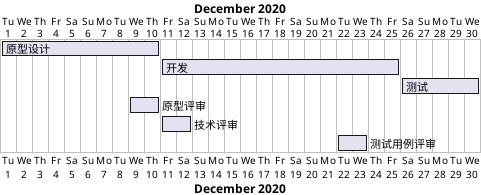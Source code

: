 @startgantt

[原型设计] lasts 10 days
[开发] lasts 15 days
[测试] lasts 5 days
[原型评审] lasts 2 days
[技术评审] lasts 2 days
[测试用例评审] lasts 2 days

Project starts 2020-12-01
[原型设计] starts 2020-12-01
[开发] starts 2020-12-11
[测试] starts 2020-12-26
[原型评审] starts 2020-12-09
[技术评审] starts 2020-12-11
[测试用例评审] starts 2020-12-22

@endgantt